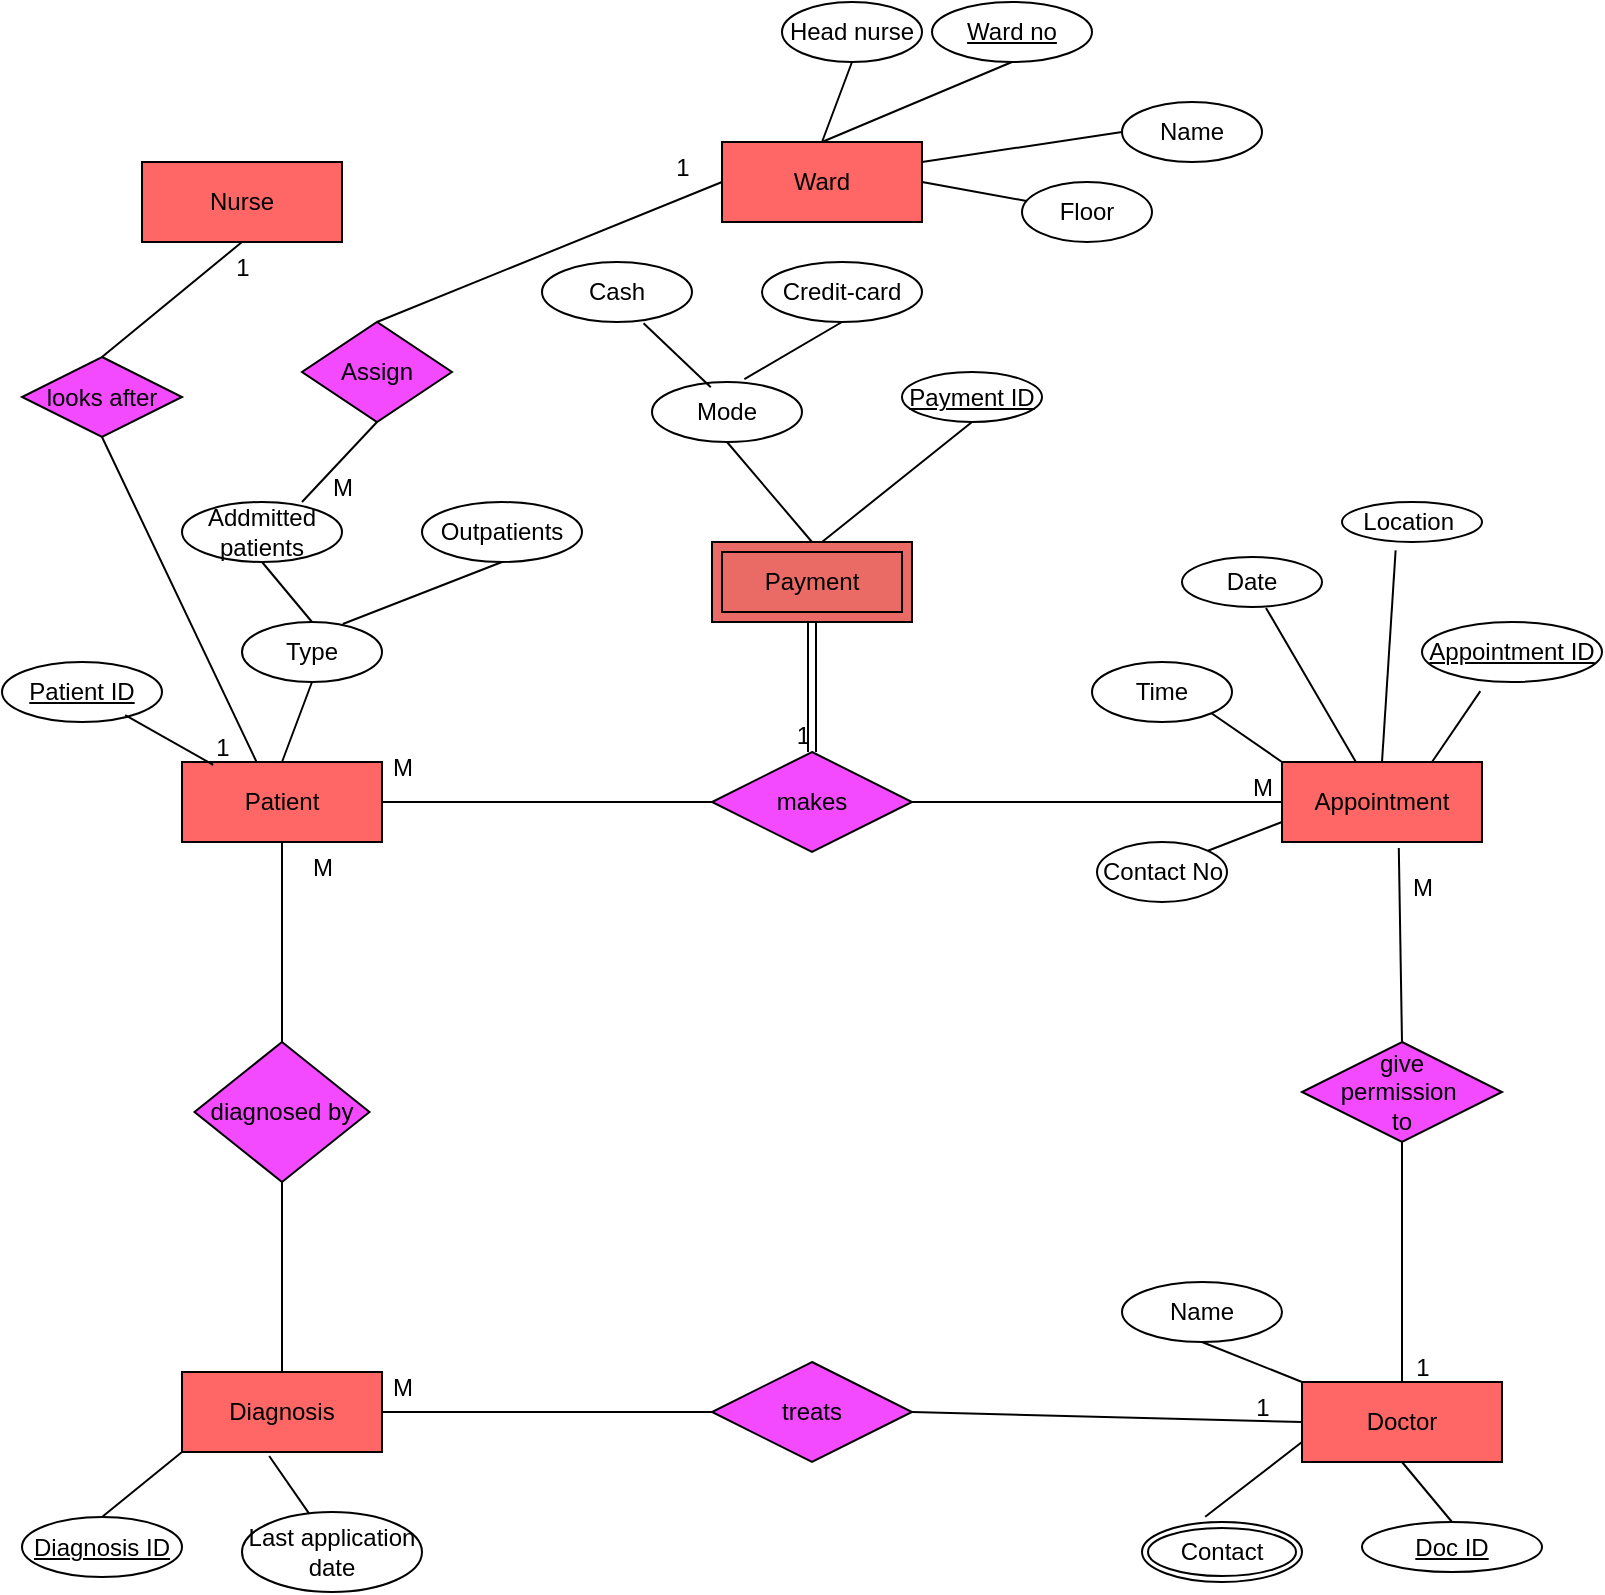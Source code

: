 <mxfile version="21.5.1" type="device">
  <diagram name="Page-1" id="uEEX9bHQwgBJlYnWlIFH">
    <mxGraphModel dx="1276" dy="1706" grid="1" gridSize="10" guides="1" tooltips="1" connect="1" arrows="1" fold="1" page="1" pageScale="1" pageWidth="850" pageHeight="1100" math="0" shadow="0">
      <root>
        <mxCell id="0" />
        <mxCell id="1" parent="0" />
        <mxCell id="CoU_cSvPrVvzcpZI_Vgw-13" value="Doctor" style="whiteSpace=wrap;html=1;align=center;fillColor=#FF6666;" vertex="1" parent="1">
          <mxGeometry x="670" y="430" width="100" height="40" as="geometry" />
        </mxCell>
        <mxCell id="CoU_cSvPrVvzcpZI_Vgw-14" value="Appointment" style="whiteSpace=wrap;html=1;align=center;fillColor=#FF6666;" vertex="1" parent="1">
          <mxGeometry x="660" y="120" width="100" height="40" as="geometry" />
        </mxCell>
        <mxCell id="CoU_cSvPrVvzcpZI_Vgw-16" value="Nurse" style="whiteSpace=wrap;html=1;align=center;fillColor=#FF6666;" vertex="1" parent="1">
          <mxGeometry x="90" y="-180" width="100" height="40" as="geometry" />
        </mxCell>
        <mxCell id="CoU_cSvPrVvzcpZI_Vgw-18" value="Patient" style="whiteSpace=wrap;html=1;align=center;fillColor=#FF6666;" vertex="1" parent="1">
          <mxGeometry x="110" y="120" width="100" height="40" as="geometry" />
        </mxCell>
        <mxCell id="CoU_cSvPrVvzcpZI_Vgw-20" value="Diagnosis" style="whiteSpace=wrap;html=1;align=center;fillColor=#FF6666;" vertex="1" parent="1">
          <mxGeometry x="110" y="425" width="100" height="40" as="geometry" />
        </mxCell>
        <mxCell id="CoU_cSvPrVvzcpZI_Vgw-22" value="Ward" style="whiteSpace=wrap;html=1;align=center;fillColor=#FF6666;" vertex="1" parent="1">
          <mxGeometry x="380" y="-190" width="100" height="40" as="geometry" />
        </mxCell>
        <mxCell id="CoU_cSvPrVvzcpZI_Vgw-24" value="give &lt;br&gt;permission&amp;nbsp;&lt;br&gt;to" style="shape=rhombus;perimeter=rhombusPerimeter;whiteSpace=wrap;html=1;align=center;fillColor=#F34AFF;" vertex="1" parent="1">
          <mxGeometry x="670" y="260" width="100" height="50" as="geometry" />
        </mxCell>
        <mxCell id="CoU_cSvPrVvzcpZI_Vgw-25" value="makes" style="shape=rhombus;perimeter=rhombusPerimeter;whiteSpace=wrap;html=1;align=center;fillColor=#F34AFF;" vertex="1" parent="1">
          <mxGeometry x="375" y="115" width="100" height="50" as="geometry" />
        </mxCell>
        <mxCell id="CoU_cSvPrVvzcpZI_Vgw-28" value="Assign" style="shape=rhombus;perimeter=rhombusPerimeter;whiteSpace=wrap;html=1;align=center;fillColor=#F34AFF;direction=south;" vertex="1" parent="1">
          <mxGeometry x="170" y="-100" width="75" height="50" as="geometry" />
        </mxCell>
        <mxCell id="CoU_cSvPrVvzcpZI_Vgw-30" value="diagnosed by" style="shape=rhombus;perimeter=rhombusPerimeter;whiteSpace=wrap;html=1;align=center;fillColor=#F34AFF;direction=south;" vertex="1" parent="1">
          <mxGeometry x="116.25" y="260" width="87.5" height="70" as="geometry" />
        </mxCell>
        <mxCell id="CoU_cSvPrVvzcpZI_Vgw-32" value="treats" style="shape=rhombus;perimeter=rhombusPerimeter;whiteSpace=wrap;html=1;align=center;fillColor=#F34AFF;" vertex="1" parent="1">
          <mxGeometry x="375" y="420" width="100" height="50" as="geometry" />
        </mxCell>
        <mxCell id="CoU_cSvPrVvzcpZI_Vgw-34" value="looks after" style="shape=rhombus;perimeter=rhombusPerimeter;whiteSpace=wrap;html=1;align=center;fillColor=#F34AFF;" vertex="1" parent="1">
          <mxGeometry x="30" y="-82.5" width="80" height="40" as="geometry" />
        </mxCell>
        <mxCell id="CoU_cSvPrVvzcpZI_Vgw-36" value="" style="endArrow=none;html=1;rounded=0;entryX=0;entryY=0.5;entryDx=0;entryDy=0;exitX=1;exitY=0.5;exitDx=0;exitDy=0;" edge="1" parent="1" source="CoU_cSvPrVvzcpZI_Vgw-32" target="CoU_cSvPrVvzcpZI_Vgw-13">
          <mxGeometry relative="1" as="geometry">
            <mxPoint x="340" y="220" as="sourcePoint" />
            <mxPoint x="500" y="220" as="targetPoint" />
          </mxGeometry>
        </mxCell>
        <mxCell id="CoU_cSvPrVvzcpZI_Vgw-37" value="" style="endArrow=none;html=1;rounded=0;entryX=0.5;entryY=0;entryDx=0;entryDy=0;exitX=0.5;exitY=1;exitDx=0;exitDy=0;" edge="1" parent="1" source="CoU_cSvPrVvzcpZI_Vgw-24" target="CoU_cSvPrVvzcpZI_Vgw-13">
          <mxGeometry relative="1" as="geometry">
            <mxPoint x="340" y="220" as="sourcePoint" />
            <mxPoint x="500" y="220" as="targetPoint" />
          </mxGeometry>
        </mxCell>
        <mxCell id="CoU_cSvPrVvzcpZI_Vgw-38" value="" style="endArrow=none;html=1;rounded=0;entryX=0.5;entryY=0;entryDx=0;entryDy=0;exitX=0.584;exitY=1.075;exitDx=0;exitDy=0;exitPerimeter=0;" edge="1" parent="1" source="CoU_cSvPrVvzcpZI_Vgw-14" target="CoU_cSvPrVvzcpZI_Vgw-24">
          <mxGeometry relative="1" as="geometry">
            <mxPoint x="340" y="220" as="sourcePoint" />
            <mxPoint x="500" y="220" as="targetPoint" />
          </mxGeometry>
        </mxCell>
        <mxCell id="CoU_cSvPrVvzcpZI_Vgw-39" value="" style="endArrow=none;html=1;rounded=0;exitX=1;exitY=0.5;exitDx=0;exitDy=0;entryX=0;entryY=0.5;entryDx=0;entryDy=0;" edge="1" parent="1" source="CoU_cSvPrVvzcpZI_Vgw-25" target="CoU_cSvPrVvzcpZI_Vgw-14">
          <mxGeometry relative="1" as="geometry">
            <mxPoint x="340" y="220" as="sourcePoint" />
            <mxPoint x="500" y="220" as="targetPoint" />
          </mxGeometry>
        </mxCell>
        <mxCell id="CoU_cSvPrVvzcpZI_Vgw-40" value="" style="endArrow=none;html=1;rounded=0;exitX=1;exitY=0.5;exitDx=0;exitDy=0;entryX=0;entryY=0.5;entryDx=0;entryDy=0;" edge="1" parent="1" source="CoU_cSvPrVvzcpZI_Vgw-18" target="CoU_cSvPrVvzcpZI_Vgw-25">
          <mxGeometry relative="1" as="geometry">
            <mxPoint x="340" y="220" as="sourcePoint" />
            <mxPoint x="500" y="220" as="targetPoint" />
          </mxGeometry>
        </mxCell>
        <mxCell id="CoU_cSvPrVvzcpZI_Vgw-41" value="" style="endArrow=none;html=1;rounded=0;exitX=0;exitY=0.5;exitDx=0;exitDy=0;entryX=0.5;entryY=1;entryDx=0;entryDy=0;" edge="1" parent="1" source="CoU_cSvPrVvzcpZI_Vgw-30" target="CoU_cSvPrVvzcpZI_Vgw-18">
          <mxGeometry relative="1" as="geometry">
            <mxPoint x="340" y="220" as="sourcePoint" />
            <mxPoint x="500" y="220" as="targetPoint" />
          </mxGeometry>
        </mxCell>
        <mxCell id="CoU_cSvPrVvzcpZI_Vgw-42" value="" style="endArrow=none;html=1;rounded=0;exitX=0.5;exitY=0;exitDx=0;exitDy=0;entryX=1;entryY=0.5;entryDx=0;entryDy=0;" edge="1" parent="1" source="CoU_cSvPrVvzcpZI_Vgw-20" target="CoU_cSvPrVvzcpZI_Vgw-30">
          <mxGeometry relative="1" as="geometry">
            <mxPoint x="340" y="220" as="sourcePoint" />
            <mxPoint x="500" y="220" as="targetPoint" />
          </mxGeometry>
        </mxCell>
        <mxCell id="CoU_cSvPrVvzcpZI_Vgw-43" value="" style="endArrow=none;html=1;rounded=0;exitX=1;exitY=0.5;exitDx=0;exitDy=0;entryX=0;entryY=0.5;entryDx=0;entryDy=0;" edge="1" parent="1" source="CoU_cSvPrVvzcpZI_Vgw-20" target="CoU_cSvPrVvzcpZI_Vgw-32">
          <mxGeometry relative="1" as="geometry">
            <mxPoint x="340" y="220" as="sourcePoint" />
            <mxPoint x="500" y="220" as="targetPoint" />
          </mxGeometry>
        </mxCell>
        <mxCell id="CoU_cSvPrVvzcpZI_Vgw-44" value="" style="shape=link;html=1;rounded=0;entryX=0.5;entryY=0;entryDx=0;entryDy=0;" edge="1" parent="1" target="CoU_cSvPrVvzcpZI_Vgw-25">
          <mxGeometry relative="1" as="geometry">
            <mxPoint x="425" y="50" as="sourcePoint" />
            <mxPoint x="500" y="220" as="targetPoint" />
          </mxGeometry>
        </mxCell>
        <mxCell id="CoU_cSvPrVvzcpZI_Vgw-45" value="1" style="resizable=0;html=1;whiteSpace=wrap;align=right;verticalAlign=bottom;" connectable="0" vertex="1" parent="CoU_cSvPrVvzcpZI_Vgw-44">
          <mxGeometry x="1" relative="1" as="geometry" />
        </mxCell>
        <mxCell id="CoU_cSvPrVvzcpZI_Vgw-48" value="Payment" style="shape=ext;margin=3;double=1;whiteSpace=wrap;html=1;align=center;fillColor=#EA6B66;" vertex="1" parent="1">
          <mxGeometry x="375" y="10" width="100" height="40" as="geometry" />
        </mxCell>
        <mxCell id="CoU_cSvPrVvzcpZI_Vgw-49" value="" style="endArrow=none;html=1;rounded=0;entryX=0.5;entryY=1;entryDx=0;entryDy=0;exitX=0.5;exitY=0;exitDx=0;exitDy=0;" edge="1" parent="1" source="CoU_cSvPrVvzcpZI_Vgw-48" target="CoU_cSvPrVvzcpZI_Vgw-54">
          <mxGeometry relative="1" as="geometry">
            <mxPoint x="340" y="100" as="sourcePoint" />
            <mxPoint x="500" y="100" as="targetPoint" />
          </mxGeometry>
        </mxCell>
        <mxCell id="CoU_cSvPrVvzcpZI_Vgw-50" value="" style="endArrow=none;html=1;rounded=0;" edge="1" parent="1">
          <mxGeometry relative="1" as="geometry">
            <mxPoint x="430" y="10" as="sourcePoint" />
            <mxPoint x="505" y="-50" as="targetPoint" />
          </mxGeometry>
        </mxCell>
        <mxCell id="CoU_cSvPrVvzcpZI_Vgw-52" value="Credit-card" style="ellipse;whiteSpace=wrap;html=1;align=center;" vertex="1" parent="1">
          <mxGeometry x="400" y="-130" width="80" height="30" as="geometry" />
        </mxCell>
        <mxCell id="CoU_cSvPrVvzcpZI_Vgw-53" value="Cash" style="ellipse;whiteSpace=wrap;html=1;align=center;" vertex="1" parent="1">
          <mxGeometry x="290" y="-130" width="75" height="30" as="geometry" />
        </mxCell>
        <mxCell id="CoU_cSvPrVvzcpZI_Vgw-54" value="Mode" style="ellipse;whiteSpace=wrap;html=1;align=center;" vertex="1" parent="1">
          <mxGeometry x="345" y="-70" width="75" height="30" as="geometry" />
        </mxCell>
        <mxCell id="CoU_cSvPrVvzcpZI_Vgw-55" value="Payment ID" style="ellipse;whiteSpace=wrap;html=1;align=center;fontStyle=4;" vertex="1" parent="1">
          <mxGeometry x="470" y="-75" width="70" height="25" as="geometry" />
        </mxCell>
        <mxCell id="CoU_cSvPrVvzcpZI_Vgw-56" value="" style="endArrow=none;html=1;rounded=0;exitX=0.616;exitY=-0.047;exitDx=0;exitDy=0;exitPerimeter=0;entryX=0.5;entryY=1;entryDx=0;entryDy=0;" edge="1" parent="1" source="CoU_cSvPrVvzcpZI_Vgw-54" target="CoU_cSvPrVvzcpZI_Vgw-52">
          <mxGeometry relative="1" as="geometry">
            <mxPoint x="340" y="100" as="sourcePoint" />
            <mxPoint x="500" y="100" as="targetPoint" />
          </mxGeometry>
        </mxCell>
        <mxCell id="CoU_cSvPrVvzcpZI_Vgw-57" value="" style="endArrow=none;html=1;rounded=0;exitX=0.677;exitY=1.02;exitDx=0;exitDy=0;exitPerimeter=0;entryX=0.392;entryY=0.087;entryDx=0;entryDy=0;entryPerimeter=0;" edge="1" parent="1" source="CoU_cSvPrVvzcpZI_Vgw-53" target="CoU_cSvPrVvzcpZI_Vgw-54">
          <mxGeometry relative="1" as="geometry">
            <mxPoint x="340" y="100" as="sourcePoint" />
            <mxPoint x="500" y="100" as="targetPoint" />
          </mxGeometry>
        </mxCell>
        <mxCell id="CoU_cSvPrVvzcpZI_Vgw-58" value="Patient ID" style="ellipse;whiteSpace=wrap;html=1;align=center;fontStyle=4;" vertex="1" parent="1">
          <mxGeometry x="20" y="70" width="80" height="30" as="geometry" />
        </mxCell>
        <mxCell id="CoU_cSvPrVvzcpZI_Vgw-59" value="Type" style="ellipse;whiteSpace=wrap;html=1;align=center;" vertex="1" parent="1">
          <mxGeometry x="140" y="50" width="70" height="30" as="geometry" />
        </mxCell>
        <mxCell id="CoU_cSvPrVvzcpZI_Vgw-60" value="Outpatients" style="ellipse;whiteSpace=wrap;html=1;align=center;" vertex="1" parent="1">
          <mxGeometry x="230" y="-10" width="80" height="30" as="geometry" />
        </mxCell>
        <mxCell id="CoU_cSvPrVvzcpZI_Vgw-61" value="Addmitted patients" style="ellipse;whiteSpace=wrap;html=1;align=center;" vertex="1" parent="1">
          <mxGeometry x="110" y="-10" width="80" height="30" as="geometry" />
        </mxCell>
        <mxCell id="CoU_cSvPrVvzcpZI_Vgw-62" value="" style="endArrow=none;html=1;rounded=0;entryX=0;entryY=0;entryDx=0;entryDy=0;exitX=1;exitY=1;exitDx=0;exitDy=0;" edge="1" parent="1" source="CoU_cSvPrVvzcpZI_Vgw-78" target="CoU_cSvPrVvzcpZI_Vgw-14">
          <mxGeometry relative="1" as="geometry">
            <mxPoint x="340" y="100" as="sourcePoint" />
            <mxPoint x="500" y="100" as="targetPoint" />
          </mxGeometry>
        </mxCell>
        <mxCell id="CoU_cSvPrVvzcpZI_Vgw-63" value="" style="endArrow=none;html=1;rounded=0;entryX=1;entryY=0;entryDx=0;entryDy=0;exitX=0;exitY=0.75;exitDx=0;exitDy=0;" edge="1" parent="1" source="CoU_cSvPrVvzcpZI_Vgw-14" target="CoU_cSvPrVvzcpZI_Vgw-75">
          <mxGeometry relative="1" as="geometry">
            <mxPoint x="340" y="100" as="sourcePoint" />
            <mxPoint x="500" y="100" as="targetPoint" />
          </mxGeometry>
        </mxCell>
        <mxCell id="CoU_cSvPrVvzcpZI_Vgw-64" value="" style="endArrow=none;html=1;rounded=0;exitX=0.72;exitY=0.033;exitDx=0;exitDy=0;exitPerimeter=0;entryX=0.5;entryY=1;entryDx=0;entryDy=0;" edge="1" parent="1" source="CoU_cSvPrVvzcpZI_Vgw-59" target="CoU_cSvPrVvzcpZI_Vgw-60">
          <mxGeometry relative="1" as="geometry">
            <mxPoint x="340" y="100" as="sourcePoint" />
            <mxPoint x="500" y="100" as="targetPoint" />
          </mxGeometry>
        </mxCell>
        <mxCell id="CoU_cSvPrVvzcpZI_Vgw-65" value="" style="endArrow=none;html=1;rounded=0;exitX=0.5;exitY=0;exitDx=0;exitDy=0;entryX=0.5;entryY=1;entryDx=0;entryDy=0;" edge="1" parent="1" source="CoU_cSvPrVvzcpZI_Vgw-59" target="CoU_cSvPrVvzcpZI_Vgw-61">
          <mxGeometry relative="1" as="geometry">
            <mxPoint x="340" y="100" as="sourcePoint" />
            <mxPoint x="500" y="100" as="targetPoint" />
          </mxGeometry>
        </mxCell>
        <mxCell id="CoU_cSvPrVvzcpZI_Vgw-66" value="" style="endArrow=none;html=1;rounded=0;exitX=0.156;exitY=0.035;exitDx=0;exitDy=0;exitPerimeter=0;entryX=0.77;entryY=0.887;entryDx=0;entryDy=0;entryPerimeter=0;" edge="1" parent="1" source="CoU_cSvPrVvzcpZI_Vgw-18" target="CoU_cSvPrVvzcpZI_Vgw-58">
          <mxGeometry relative="1" as="geometry">
            <mxPoint x="340" y="100" as="sourcePoint" />
            <mxPoint x="500" y="100" as="targetPoint" />
          </mxGeometry>
        </mxCell>
        <mxCell id="CoU_cSvPrVvzcpZI_Vgw-67" value="" style="endArrow=none;html=1;rounded=0;exitX=0.5;exitY=0;exitDx=0;exitDy=0;entryX=0.5;entryY=1;entryDx=0;entryDy=0;" edge="1" parent="1" source="CoU_cSvPrVvzcpZI_Vgw-18" target="CoU_cSvPrVvzcpZI_Vgw-59">
          <mxGeometry relative="1" as="geometry">
            <mxPoint x="340" y="100" as="sourcePoint" />
            <mxPoint x="500" y="100" as="targetPoint" />
          </mxGeometry>
        </mxCell>
        <mxCell id="CoU_cSvPrVvzcpZI_Vgw-69" value="" style="endArrow=none;html=1;rounded=0;exitX=0.5;exitY=0;exitDx=0;exitDy=0;entryX=0.5;entryY=1;entryDx=0;entryDy=0;" edge="1" parent="1" source="CoU_cSvPrVvzcpZI_Vgw-34" target="CoU_cSvPrVvzcpZI_Vgw-16">
          <mxGeometry relative="1" as="geometry">
            <mxPoint x="340" y="100" as="sourcePoint" />
            <mxPoint x="500" y="100" as="targetPoint" />
          </mxGeometry>
        </mxCell>
        <mxCell id="CoU_cSvPrVvzcpZI_Vgw-70" value="" style="endArrow=none;html=1;rounded=0;exitX=0.5;exitY=1;exitDx=0;exitDy=0;entryX=0.372;entryY=-0.005;entryDx=0;entryDy=0;entryPerimeter=0;" edge="1" parent="1" source="CoU_cSvPrVvzcpZI_Vgw-34" target="CoU_cSvPrVvzcpZI_Vgw-18">
          <mxGeometry relative="1" as="geometry">
            <mxPoint x="340" y="100" as="sourcePoint" />
            <mxPoint x="150" y="-10" as="targetPoint" />
          </mxGeometry>
        </mxCell>
        <mxCell id="CoU_cSvPrVvzcpZI_Vgw-71" value="Appointment ID" style="ellipse;whiteSpace=wrap;html=1;align=center;fontStyle=4;" vertex="1" parent="1">
          <mxGeometry x="730" y="50" width="90" height="30" as="geometry" />
        </mxCell>
        <mxCell id="CoU_cSvPrVvzcpZI_Vgw-72" value="Floor" style="ellipse;whiteSpace=wrap;html=1;align=center;" vertex="1" parent="1">
          <mxGeometry x="530" y="-170" width="65" height="30" as="geometry" />
        </mxCell>
        <mxCell id="CoU_cSvPrVvzcpZI_Vgw-73" value="Last application date" style="ellipse;whiteSpace=wrap;html=1;align=center;" vertex="1" parent="1">
          <mxGeometry x="140" y="495" width="90" height="40" as="geometry" />
        </mxCell>
        <mxCell id="CoU_cSvPrVvzcpZI_Vgw-74" value="Name" style="ellipse;whiteSpace=wrap;html=1;align=center;" vertex="1" parent="1">
          <mxGeometry x="580" y="380" width="80" height="30" as="geometry" />
        </mxCell>
        <mxCell id="CoU_cSvPrVvzcpZI_Vgw-75" value="Contact No" style="ellipse;whiteSpace=wrap;html=1;align=center;" vertex="1" parent="1">
          <mxGeometry x="567.5" y="160" width="65" height="30" as="geometry" />
        </mxCell>
        <mxCell id="CoU_cSvPrVvzcpZI_Vgw-76" value="Location&amp;nbsp;" style="ellipse;whiteSpace=wrap;html=1;align=center;" vertex="1" parent="1">
          <mxGeometry x="690" y="-10" width="70" height="20" as="geometry" />
        </mxCell>
        <mxCell id="CoU_cSvPrVvzcpZI_Vgw-77" value="Date" style="ellipse;whiteSpace=wrap;html=1;align=center;" vertex="1" parent="1">
          <mxGeometry x="610" y="17.5" width="70" height="25" as="geometry" />
        </mxCell>
        <mxCell id="CoU_cSvPrVvzcpZI_Vgw-78" value="Time" style="ellipse;whiteSpace=wrap;html=1;align=center;" vertex="1" parent="1">
          <mxGeometry x="565" y="70" width="70" height="30" as="geometry" />
        </mxCell>
        <mxCell id="CoU_cSvPrVvzcpZI_Vgw-79" value="" style="endArrow=none;html=1;rounded=0;entryX=0;entryY=0;entryDx=0;entryDy=0;exitX=0.5;exitY=1;exitDx=0;exitDy=0;" edge="1" parent="1" source="CoU_cSvPrVvzcpZI_Vgw-74" target="CoU_cSvPrVvzcpZI_Vgw-13">
          <mxGeometry relative="1" as="geometry">
            <mxPoint x="350" y="240" as="sourcePoint" />
            <mxPoint x="510" y="240" as="targetPoint" />
          </mxGeometry>
        </mxCell>
        <mxCell id="CoU_cSvPrVvzcpZI_Vgw-80" value="" style="endArrow=none;html=1;rounded=0;entryX=0.75;entryY=0;entryDx=0;entryDy=0;exitX=0.324;exitY=1.153;exitDx=0;exitDy=0;exitPerimeter=0;" edge="1" parent="1" source="CoU_cSvPrVvzcpZI_Vgw-71" target="CoU_cSvPrVvzcpZI_Vgw-14">
          <mxGeometry relative="1" as="geometry">
            <mxPoint x="350" y="240" as="sourcePoint" />
            <mxPoint x="510" y="240" as="targetPoint" />
          </mxGeometry>
        </mxCell>
        <mxCell id="CoU_cSvPrVvzcpZI_Vgw-81" value="" style="endArrow=none;html=1;rounded=0;entryX=0.5;entryY=0;entryDx=0;entryDy=0;exitX=0.383;exitY=1.21;exitDx=0;exitDy=0;exitPerimeter=0;" edge="1" parent="1" source="CoU_cSvPrVvzcpZI_Vgw-76" target="CoU_cSvPrVvzcpZI_Vgw-14">
          <mxGeometry relative="1" as="geometry">
            <mxPoint x="550" y="70" as="sourcePoint" />
            <mxPoint x="710" y="70" as="targetPoint" />
          </mxGeometry>
        </mxCell>
        <mxCell id="CoU_cSvPrVvzcpZI_Vgw-82" value="" style="endArrow=none;html=1;rounded=0;entryX=0.368;entryY=-0.005;entryDx=0;entryDy=0;entryPerimeter=0;exitX=0.6;exitY=1.02;exitDx=0;exitDy=0;exitPerimeter=0;" edge="1" parent="1" source="CoU_cSvPrVvzcpZI_Vgw-77" target="CoU_cSvPrVvzcpZI_Vgw-14">
          <mxGeometry relative="1" as="geometry">
            <mxPoint x="350" y="240" as="sourcePoint" />
            <mxPoint x="510" y="240" as="targetPoint" />
          </mxGeometry>
        </mxCell>
        <mxCell id="CoU_cSvPrVvzcpZI_Vgw-83" value="Contact" style="ellipse;shape=doubleEllipse;margin=3;whiteSpace=wrap;html=1;align=center;" vertex="1" parent="1">
          <mxGeometry x="590" y="500" width="80" height="30" as="geometry" />
        </mxCell>
        <mxCell id="CoU_cSvPrVvzcpZI_Vgw-84" value="Doc ID" style="ellipse;whiteSpace=wrap;html=1;align=center;fontStyle=4;" vertex="1" parent="1">
          <mxGeometry x="700" y="500" width="90" height="25" as="geometry" />
        </mxCell>
        <mxCell id="CoU_cSvPrVvzcpZI_Vgw-85" value="" style="endArrow=none;html=1;rounded=0;entryX=0.5;entryY=0;entryDx=0;entryDy=0;exitX=0.5;exitY=1;exitDx=0;exitDy=0;" edge="1" parent="1" source="CoU_cSvPrVvzcpZI_Vgw-13" target="CoU_cSvPrVvzcpZI_Vgw-84">
          <mxGeometry relative="1" as="geometry">
            <mxPoint x="350" y="240" as="sourcePoint" />
            <mxPoint x="750" y="490" as="targetPoint" />
          </mxGeometry>
        </mxCell>
        <mxCell id="CoU_cSvPrVvzcpZI_Vgw-86" value="" style="endArrow=none;html=1;rounded=0;entryX=0.395;entryY=-0.087;entryDx=0;entryDy=0;entryPerimeter=0;exitX=0;exitY=0.75;exitDx=0;exitDy=0;" edge="1" parent="1" source="CoU_cSvPrVvzcpZI_Vgw-13" target="CoU_cSvPrVvzcpZI_Vgw-83">
          <mxGeometry relative="1" as="geometry">
            <mxPoint x="350" y="240" as="sourcePoint" />
            <mxPoint x="510" y="240" as="targetPoint" />
          </mxGeometry>
        </mxCell>
        <mxCell id="CoU_cSvPrVvzcpZI_Vgw-87" value="Diagnosis ID" style="ellipse;whiteSpace=wrap;html=1;align=center;fontStyle=4;" vertex="1" parent="1">
          <mxGeometry x="30" y="497.5" width="80" height="30" as="geometry" />
        </mxCell>
        <mxCell id="CoU_cSvPrVvzcpZI_Vgw-88" value="" style="endArrow=none;html=1;rounded=0;entryX=0.373;entryY=0.02;entryDx=0;entryDy=0;entryPerimeter=0;exitX=0.436;exitY=1.05;exitDx=0;exitDy=0;exitPerimeter=0;" edge="1" parent="1" source="CoU_cSvPrVvzcpZI_Vgw-20" target="CoU_cSvPrVvzcpZI_Vgw-73">
          <mxGeometry relative="1" as="geometry">
            <mxPoint x="350" y="240" as="sourcePoint" />
            <mxPoint x="510" y="240" as="targetPoint" />
          </mxGeometry>
        </mxCell>
        <mxCell id="CoU_cSvPrVvzcpZI_Vgw-89" value="" style="endArrow=none;html=1;rounded=0;exitX=0.5;exitY=0;exitDx=0;exitDy=0;entryX=0;entryY=1;entryDx=0;entryDy=0;" edge="1" parent="1" source="CoU_cSvPrVvzcpZI_Vgw-87" target="CoU_cSvPrVvzcpZI_Vgw-20">
          <mxGeometry relative="1" as="geometry">
            <mxPoint x="80" y="490" as="sourcePoint" />
            <mxPoint x="510" y="240" as="targetPoint" />
          </mxGeometry>
        </mxCell>
        <mxCell id="CoU_cSvPrVvzcpZI_Vgw-90" value="" style="endArrow=none;html=1;rounded=0;exitX=0;exitY=0.5;exitDx=0;exitDy=0;" edge="1" parent="1" source="CoU_cSvPrVvzcpZI_Vgw-28">
          <mxGeometry relative="1" as="geometry">
            <mxPoint x="350" y="70" as="sourcePoint" />
            <mxPoint x="380" y="-170" as="targetPoint" />
          </mxGeometry>
        </mxCell>
        <mxCell id="CoU_cSvPrVvzcpZI_Vgw-91" value="" style="endArrow=none;html=1;rounded=0;exitX=0.75;exitY=0;exitDx=0;exitDy=0;exitPerimeter=0;entryX=1;entryY=0.5;entryDx=0;entryDy=0;" edge="1" parent="1" source="CoU_cSvPrVvzcpZI_Vgw-61" target="CoU_cSvPrVvzcpZI_Vgw-28">
          <mxGeometry relative="1" as="geometry">
            <mxPoint x="350" y="70" as="sourcePoint" />
            <mxPoint x="510" y="70" as="targetPoint" />
          </mxGeometry>
        </mxCell>
        <mxCell id="CoU_cSvPrVvzcpZI_Vgw-92" value="Head nurse" style="ellipse;whiteSpace=wrap;html=1;align=center;" vertex="1" parent="1">
          <mxGeometry x="410" y="-260" width="70" height="30" as="geometry" />
        </mxCell>
        <mxCell id="CoU_cSvPrVvzcpZI_Vgw-94" value="Name" style="ellipse;whiteSpace=wrap;html=1;align=center;" vertex="1" parent="1">
          <mxGeometry x="580" y="-210" width="70" height="30" as="geometry" />
        </mxCell>
        <mxCell id="CoU_cSvPrVvzcpZI_Vgw-95" value="Ward no" style="ellipse;whiteSpace=wrap;html=1;align=center;fontStyle=4;" vertex="1" parent="1">
          <mxGeometry x="485" y="-260" width="80" height="30" as="geometry" />
        </mxCell>
        <mxCell id="CoU_cSvPrVvzcpZI_Vgw-96" value="" style="endArrow=none;html=1;rounded=0;entryX=0.5;entryY=1;entryDx=0;entryDy=0;" edge="1" parent="1" target="CoU_cSvPrVvzcpZI_Vgw-92">
          <mxGeometry relative="1" as="geometry">
            <mxPoint x="430" y="-190" as="sourcePoint" />
            <mxPoint x="530" y="-80" as="targetPoint" />
          </mxGeometry>
        </mxCell>
        <mxCell id="CoU_cSvPrVvzcpZI_Vgw-97" value="" style="endArrow=none;html=1;rounded=0;entryX=0.5;entryY=1;entryDx=0;entryDy=0;" edge="1" parent="1" target="CoU_cSvPrVvzcpZI_Vgw-95">
          <mxGeometry relative="1" as="geometry">
            <mxPoint x="430" y="-190" as="sourcePoint" />
            <mxPoint x="590" y="-190" as="targetPoint" />
            <Array as="points">
              <mxPoint x="430" y="-190" />
            </Array>
          </mxGeometry>
        </mxCell>
        <mxCell id="CoU_cSvPrVvzcpZI_Vgw-98" value="" style="endArrow=none;html=1;rounded=0;exitX=1;exitY=0.25;exitDx=0;exitDy=0;entryX=0;entryY=0.5;entryDx=0;entryDy=0;" edge="1" parent="1" source="CoU_cSvPrVvzcpZI_Vgw-22" target="CoU_cSvPrVvzcpZI_Vgw-94">
          <mxGeometry relative="1" as="geometry">
            <mxPoint x="370" y="-80" as="sourcePoint" />
            <mxPoint x="530" y="-80" as="targetPoint" />
          </mxGeometry>
        </mxCell>
        <mxCell id="CoU_cSvPrVvzcpZI_Vgw-99" value="" style="endArrow=none;html=1;rounded=0;exitX=1;exitY=1;exitDx=0;exitDy=0;" edge="1" parent="1" source="CoU_cSvPrVvzcpZI_Vgw-22" target="CoU_cSvPrVvzcpZI_Vgw-72">
          <mxGeometry relative="1" as="geometry">
            <mxPoint x="370" y="-80" as="sourcePoint" />
            <mxPoint x="530" y="-80" as="targetPoint" />
            <Array as="points">
              <mxPoint x="480" y="-170" />
            </Array>
          </mxGeometry>
        </mxCell>
        <mxCell id="CoU_cSvPrVvzcpZI_Vgw-101" value="M" style="text;html=1;align=center;verticalAlign=middle;resizable=0;points=[];autosize=1;strokeColor=none;fillColor=none;" vertex="1" parent="1">
          <mxGeometry x="205" y="108" width="30" height="30" as="geometry" />
        </mxCell>
        <mxCell id="CoU_cSvPrVvzcpZI_Vgw-102" value="M" style="text;html=1;align=center;verticalAlign=middle;resizable=0;points=[];autosize=1;strokeColor=none;fillColor=none;" vertex="1" parent="1">
          <mxGeometry x="635" y="118" width="30" height="30" as="geometry" />
        </mxCell>
        <mxCell id="CoU_cSvPrVvzcpZI_Vgw-103" value="1" style="text;html=1;align=center;verticalAlign=middle;resizable=0;points=[];autosize=1;strokeColor=none;fillColor=none;" vertex="1" parent="1">
          <mxGeometry x="125" y="-142" width="30" height="30" as="geometry" />
        </mxCell>
        <mxCell id="CoU_cSvPrVvzcpZI_Vgw-104" value="1" style="text;html=1;align=center;verticalAlign=middle;resizable=0;points=[];autosize=1;strokeColor=none;fillColor=none;" vertex="1" parent="1">
          <mxGeometry x="115" y="98" width="30" height="30" as="geometry" />
        </mxCell>
        <mxCell id="CoU_cSvPrVvzcpZI_Vgw-105" value="M" style="text;html=1;align=center;verticalAlign=middle;resizable=0;points=[];autosize=1;strokeColor=none;fillColor=none;" vertex="1" parent="1">
          <mxGeometry x="175" y="-32" width="30" height="30" as="geometry" />
        </mxCell>
        <mxCell id="CoU_cSvPrVvzcpZI_Vgw-106" value="1" style="text;html=1;align=center;verticalAlign=middle;resizable=0;points=[];autosize=1;strokeColor=none;fillColor=none;" vertex="1" parent="1">
          <mxGeometry x="345" y="-192" width="30" height="30" as="geometry" />
        </mxCell>
        <mxCell id="CoU_cSvPrVvzcpZI_Vgw-107" value="1" style="text;html=1;align=center;verticalAlign=middle;resizable=0;points=[];autosize=1;strokeColor=none;fillColor=none;" vertex="1" parent="1">
          <mxGeometry x="635" y="428" width="30" height="30" as="geometry" />
        </mxCell>
        <mxCell id="CoU_cSvPrVvzcpZI_Vgw-108" value="M" style="text;html=1;align=center;verticalAlign=middle;resizable=0;points=[];autosize=1;strokeColor=none;fillColor=none;" vertex="1" parent="1">
          <mxGeometry x="205" y="418" width="30" height="30" as="geometry" />
        </mxCell>
        <mxCell id="CoU_cSvPrVvzcpZI_Vgw-109" value="M" style="text;html=1;align=center;verticalAlign=middle;resizable=0;points=[];autosize=1;strokeColor=none;fillColor=none;" vertex="1" parent="1">
          <mxGeometry x="165" y="158" width="30" height="30" as="geometry" />
        </mxCell>
        <mxCell id="CoU_cSvPrVvzcpZI_Vgw-110" value="1" style="text;html=1;align=center;verticalAlign=middle;resizable=0;points=[];autosize=1;strokeColor=none;fillColor=none;" vertex="1" parent="1">
          <mxGeometry x="715" y="408" width="30" height="30" as="geometry" />
        </mxCell>
        <mxCell id="CoU_cSvPrVvzcpZI_Vgw-111" value="M" style="text;html=1;align=center;verticalAlign=middle;resizable=0;points=[];autosize=1;strokeColor=none;fillColor=none;" vertex="1" parent="1">
          <mxGeometry x="715" y="168" width="30" height="30" as="geometry" />
        </mxCell>
      </root>
    </mxGraphModel>
  </diagram>
</mxfile>
